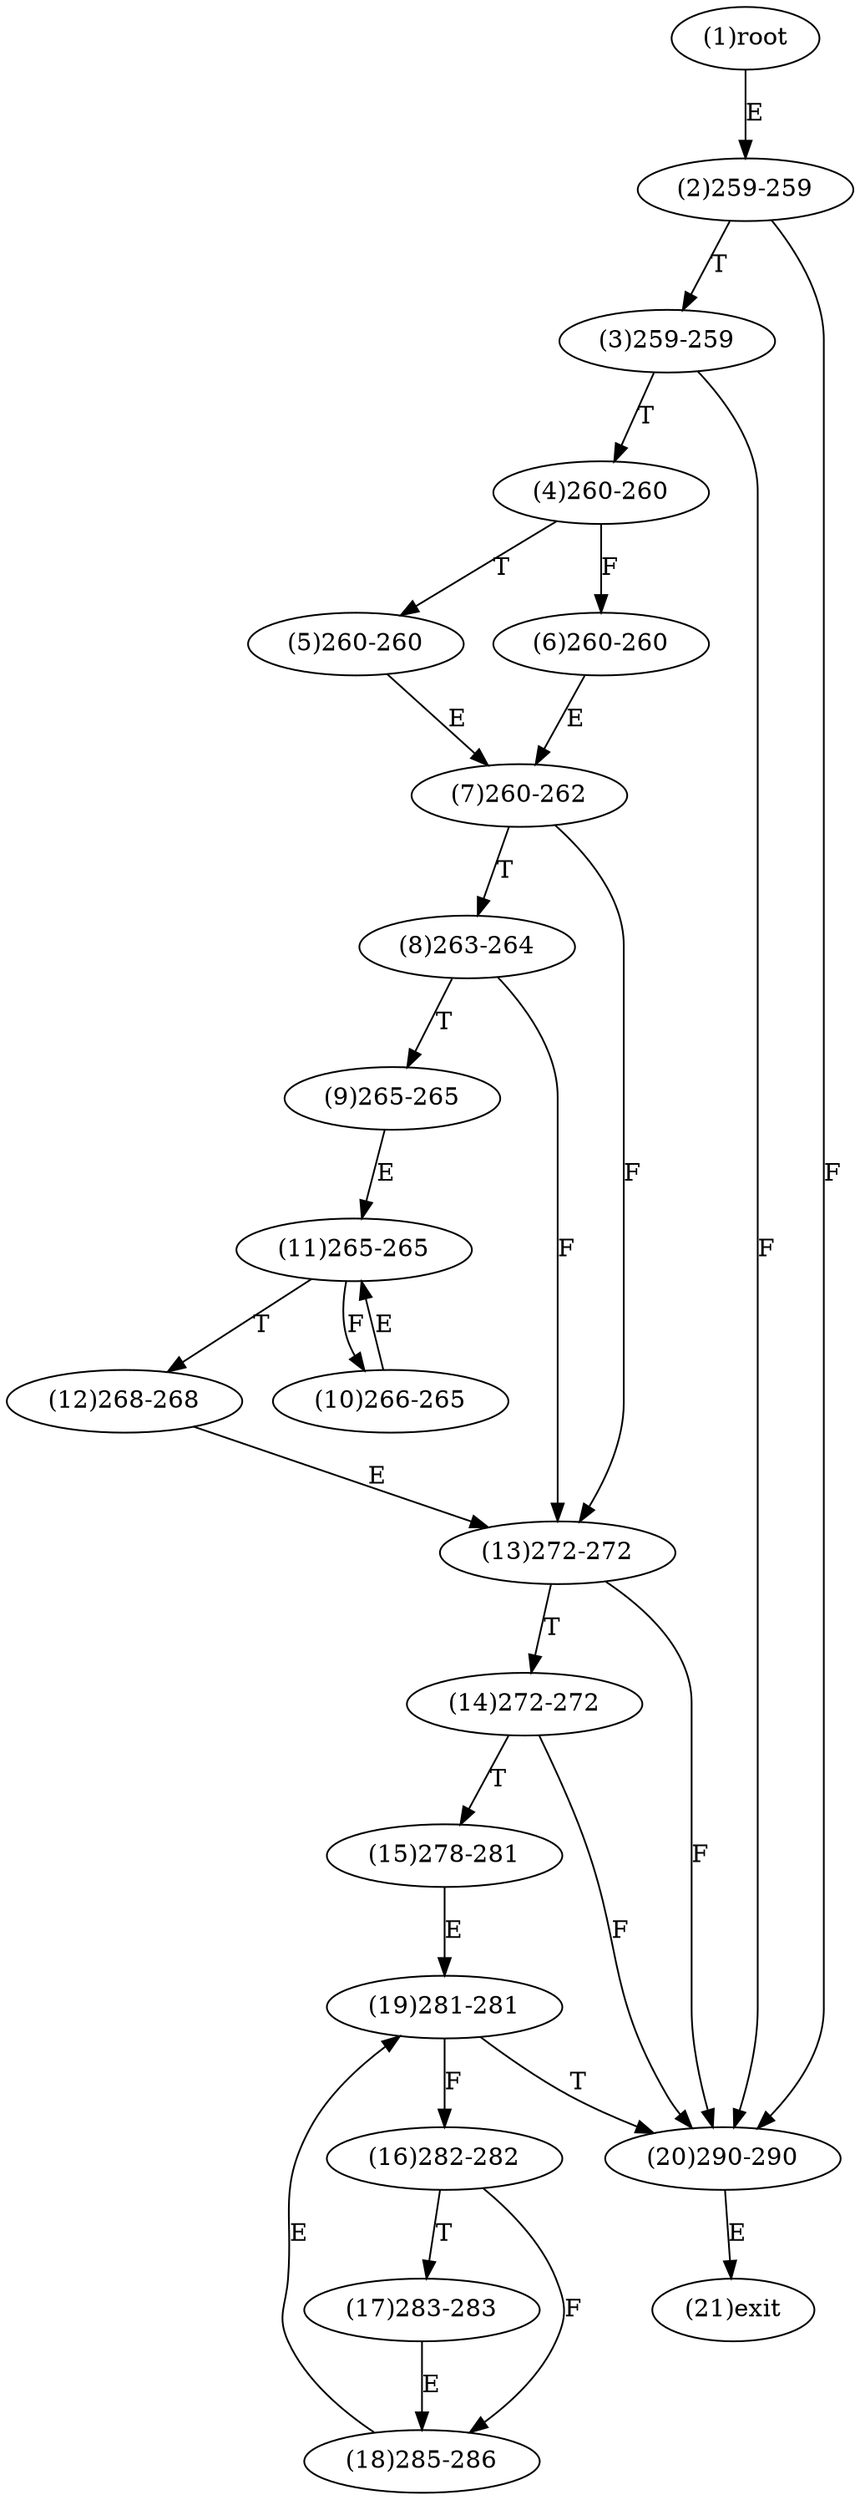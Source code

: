 digraph "" { 
1[ label="(1)root"];
2[ label="(2)259-259"];
3[ label="(3)259-259"];
4[ label="(4)260-260"];
5[ label="(5)260-260"];
6[ label="(6)260-260"];
7[ label="(7)260-262"];
8[ label="(8)263-264"];
9[ label="(9)265-265"];
10[ label="(10)266-265"];
11[ label="(11)265-265"];
12[ label="(12)268-268"];
13[ label="(13)272-272"];
14[ label="(14)272-272"];
15[ label="(15)278-281"];
17[ label="(17)283-283"];
16[ label="(16)282-282"];
19[ label="(19)281-281"];
18[ label="(18)285-286"];
21[ label="(21)exit"];
20[ label="(20)290-290"];
1->2[ label="E"];
2->20[ label="F"];
2->3[ label="T"];
3->20[ label="F"];
3->4[ label="T"];
4->6[ label="F"];
4->5[ label="T"];
5->7[ label="E"];
6->7[ label="E"];
7->13[ label="F"];
7->8[ label="T"];
8->13[ label="F"];
8->9[ label="T"];
9->11[ label="E"];
10->11[ label="E"];
11->10[ label="F"];
11->12[ label="T"];
12->13[ label="E"];
13->20[ label="F"];
13->14[ label="T"];
14->20[ label="F"];
14->15[ label="T"];
15->19[ label="E"];
16->18[ label="F"];
16->17[ label="T"];
17->18[ label="E"];
18->19[ label="E"];
19->16[ label="F"];
19->20[ label="T"];
20->21[ label="E"];
}